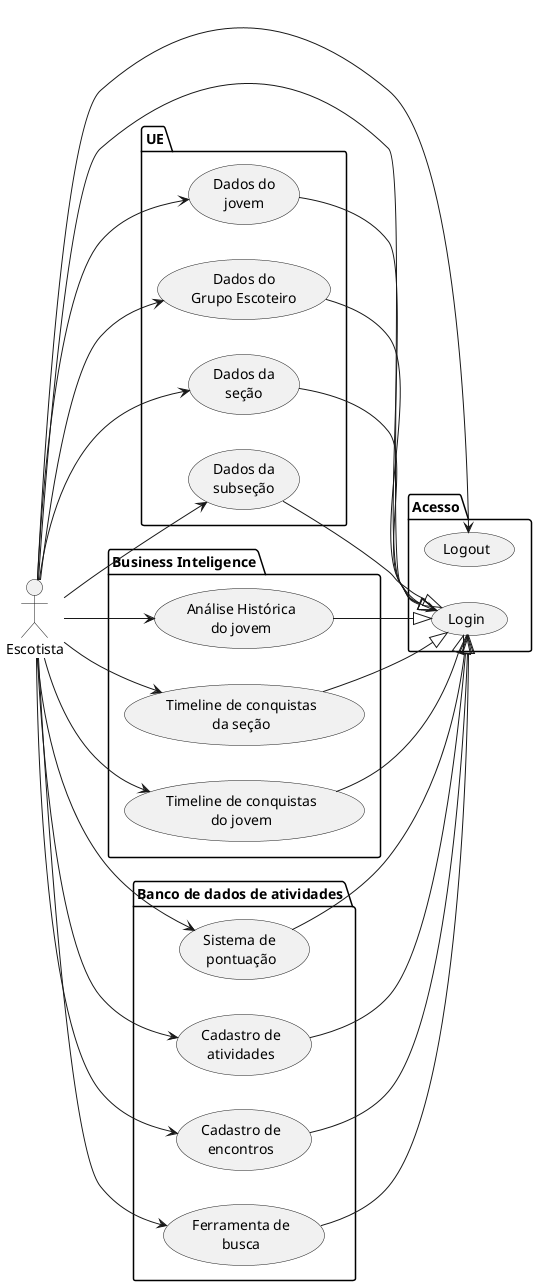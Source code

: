 @startuml escoteirando_portal_uc
left to right direction
:Escotista: as escotista

package Acesso {
usecase (Login) as login
usecase (Logout) as logout
}
package UE {
    usecase (Dados do\nGrupo Escoteiro) as dados_ge
usecase (Dados da\nseção) as dados_secao
usecase (Dados da\nsubseção) as dados_subsecao
usecase (Dados do\njovem) as dados_jovem
}
dados_ge --|> login
dados_secao --|> login
dados_subsecao --|> login
dados_jovem --|> login

package "Business Inteligence" {
    usecase (Timeline de conquistas\nda seção) as timeline_secao
    usecase (Timeline de conquistas\ndo jovem) as timeline_jovem
    usecase (Análise Histórica\ndo jovem) as analise_historica_jovem
}
timeline_secao --|> login
timeline_jovem --|> login
analise_historica_jovem --|> login

package "Banco de dados de atividades" {    
    usecase (Cadastro de\natividades) as cadastro_atividades
    usecase (Cadastro de\nencontros) as cadastro_encontros        
    usecase (Ferramenta de\nbusca) as ferramenta_busca
    usecase (Sistema de \npontuação) as sistema_pontuacao
}
cadastro_atividades --|> login
cadastro_encontros --|> login
ferramenta_busca --|> login
sistema_pontuacao --|> login

escotista --> login
escotista --> logout

escotista --> dados_ge
escotista --> dados_secao
escotista --> dados_subsecao
escotista --> dados_jovem

escotista --> timeline_secao
escotista --> timeline_jovem
escotista --> analise_historica_jovem

escotista --> cadastro_atividades
escotista --> cadastro_encontros
escotista --> ferramenta_busca
escotista --> sistema_pontuacao
@enduml